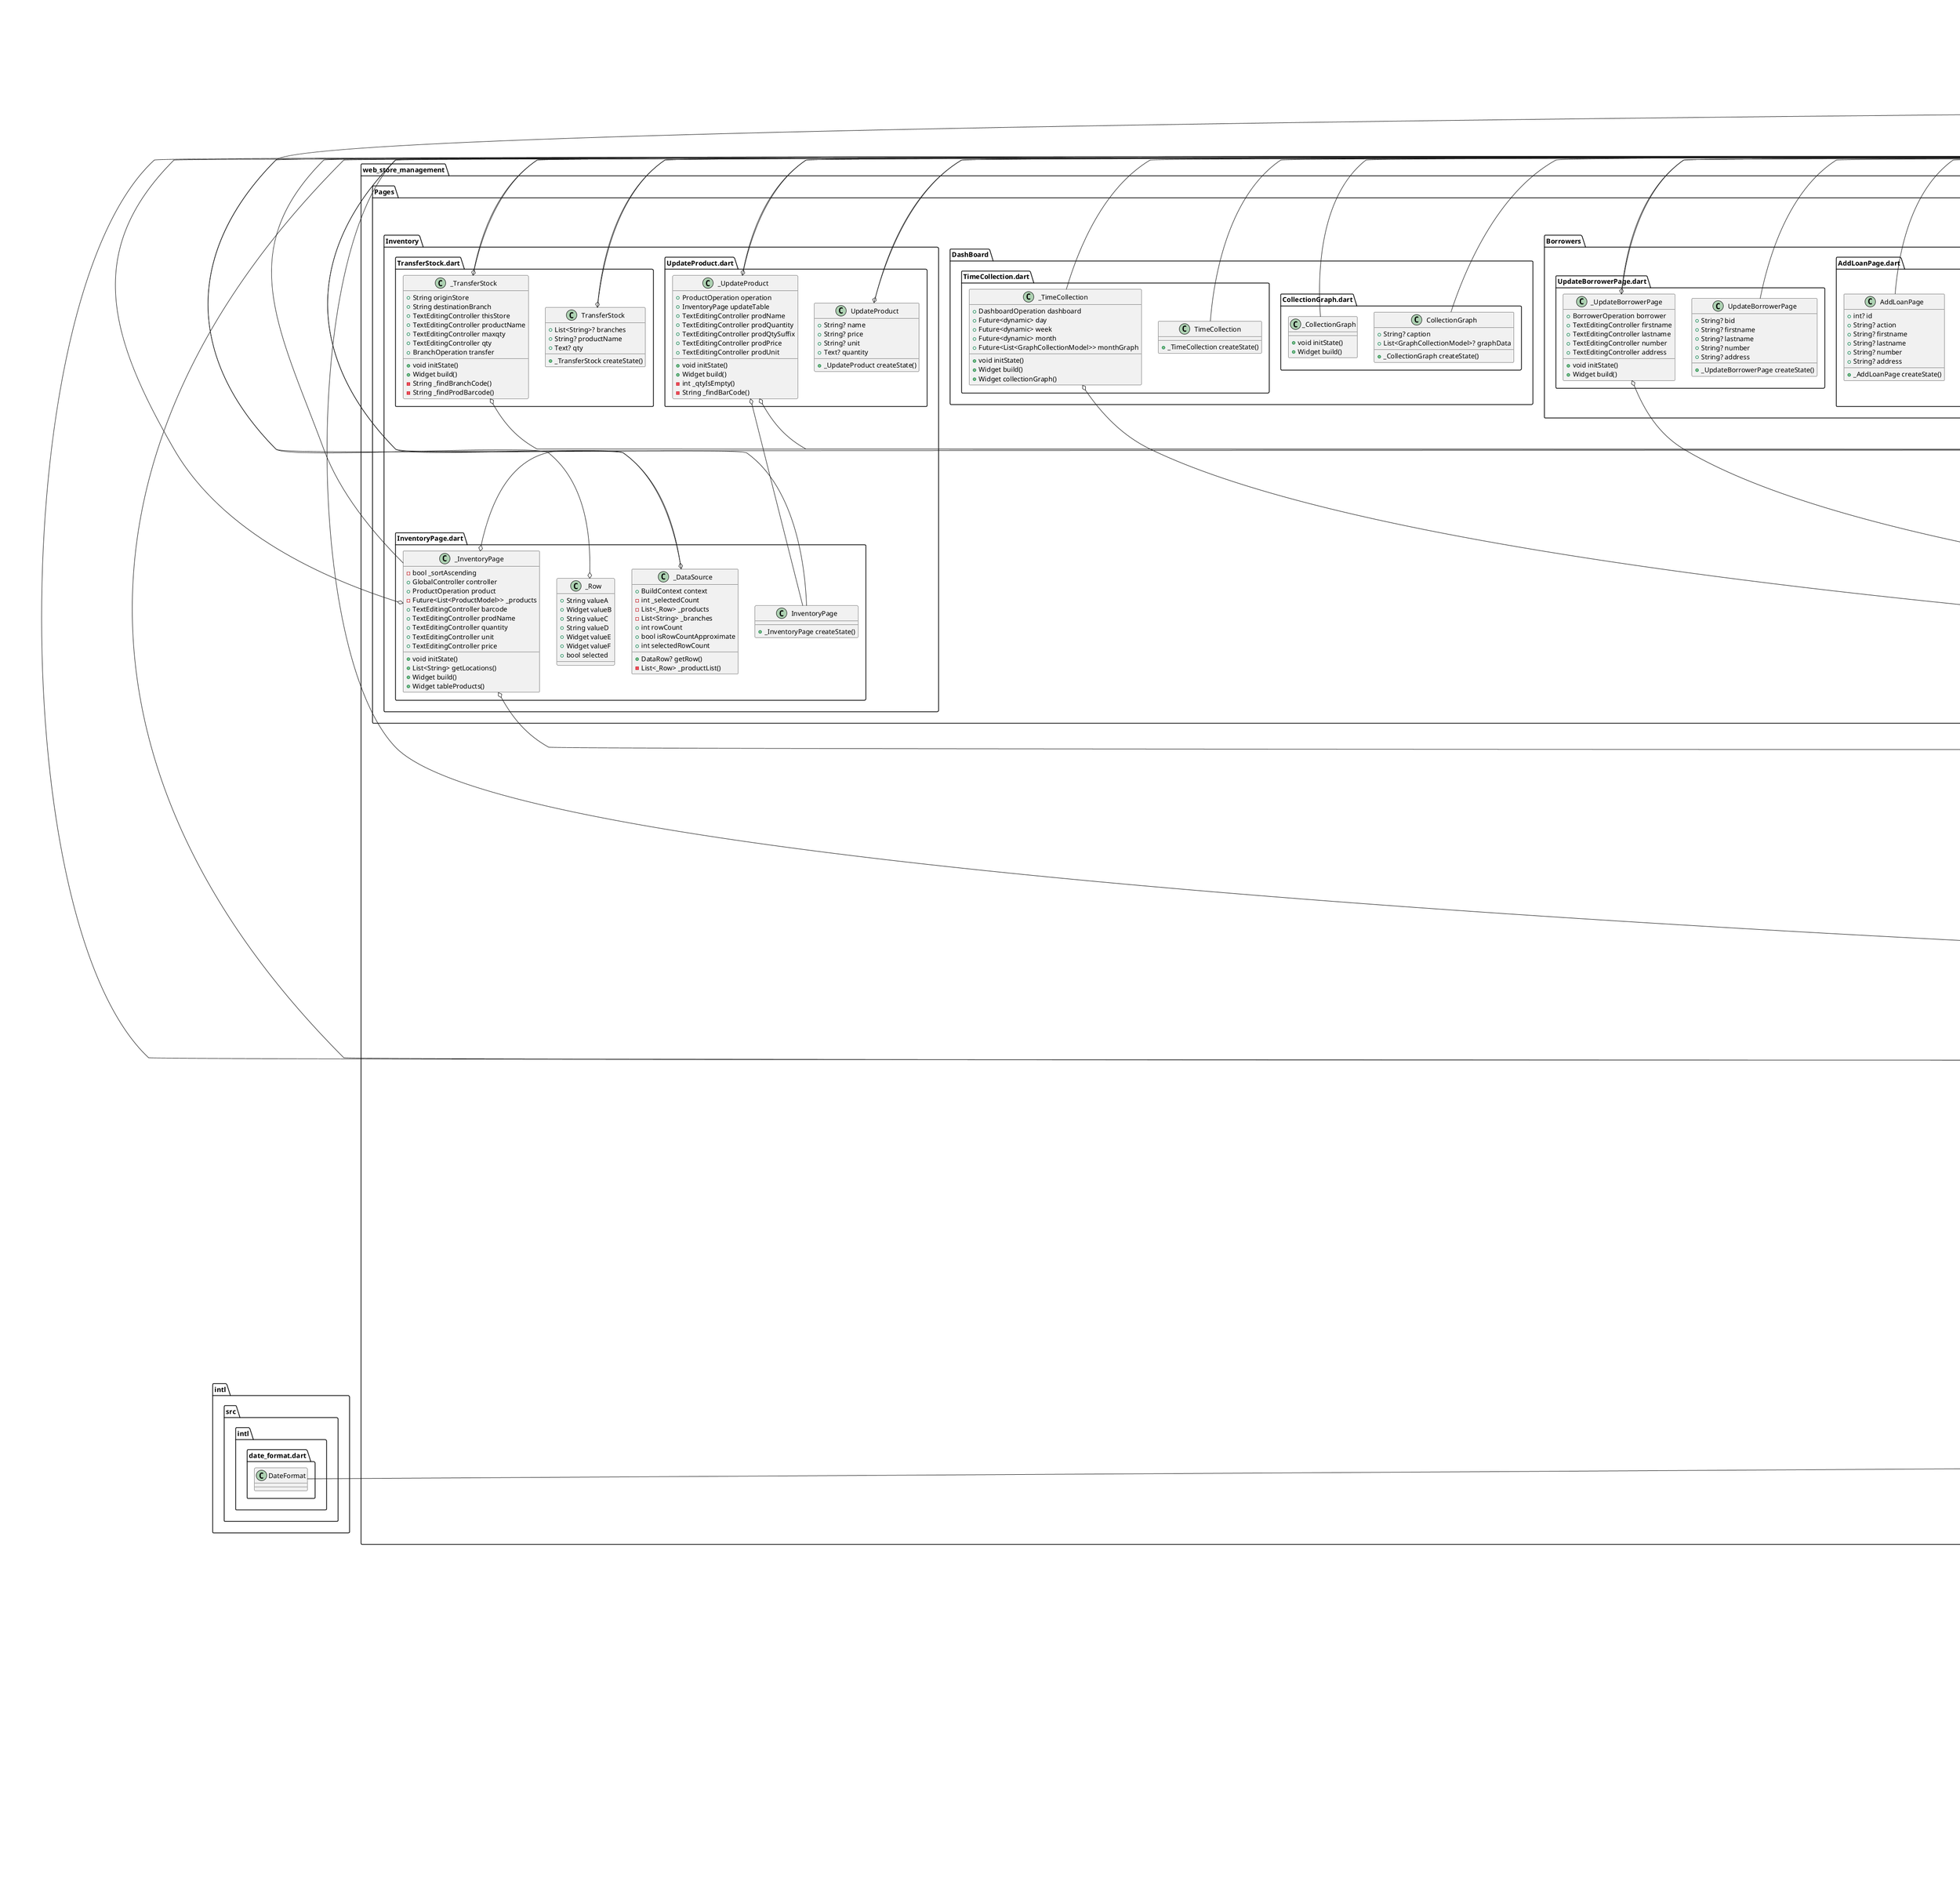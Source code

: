 @startuml
set namespaceSeparator ::

class "web_store_management::Backend::AdminOperation.dart::AdminOperation" {
  +Hashing hash
  +Future<bool> changePassword()
  +Future<void> createAdminAccount()
  +void deleteAdminAccount()
  +bool verifyAdmin()
  +Future<bool> updateAdminAccount()
}

"web_store_management::Backend::AdminOperation.dart::AdminOperation" o-- "web_store_management::Helpers::HashingHelper.dart::Hashing"
"web_store_management::Backend::Interfaces::IAdmin.dart::IAdmin" <|-- "web_store_management::Backend::AdminOperation.dart::AdminOperation"

class "web_store_management::Backend::BorrowerOperation.dart::BorrowerOperation" {
  +Future<bool> updateBorrower()
  +Future<bool> makePayment()
  +Future<bool> addRequest()
  +Future<bool> addRepair()
  +bool removeBorrower()
  +Future<bool> updateRepair()
  +Future<bool> updateRequest()
  +Future<List<int>> getContract()
}

"web_store_management::Backend::LoginOperation.dart::Login" <|-- "web_store_management::Backend::BorrowerOperation.dart::BorrowerOperation"
"web_store_management::Backend::Interfaces::IBorrower.dart::IBorrower" <|-- "web_store_management::Backend::BorrowerOperation.dart::BorrowerOperation"
"web_store_management::Backend::Interfaces::IPay.dart::IPay" <|-- "web_store_management::Backend::BorrowerOperation.dart::BorrowerOperation"
"web_store_management::Backend::Interfaces::IServices.dart::IServices" <|-- "web_store_management::Backend::BorrowerOperation.dart::BorrowerOperation"

class "web_store_management::Backend::BranchOperation.dart::BranchOperation" {
  +Future<bool> addBranch()
  +Future<bool> deleteBranch()
  +Future<bool> updateBranch()
  +Future<bool> transferStock()
}

"web_store_management::Backend::Interfaces::IBranch.dart::IBranch" <|-- "web_store_management::Backend::BranchOperation.dart::BranchOperation"
"web_store_management::Backend::Interfaces::IInventory.dart::IInventory" <|-- "web_store_management::Backend::BranchOperation.dart::BranchOperation"

class "web_store_management::Backend::DashboardOperation.dart::DashboardOperation" {
  +BuildContext context
  -DateFormat _formatter
  -DateTime _now
  +String getTodayDate()
  +List<String> getWeekDates()
  +List<String> getMonthDates()
  +Future<double> getTodayCollection()
  +Future<double> getWeekCollection()
  +Future<double> getMonthCollection()
  +Future<List<GraphCollectionModel>> getGraphWeek()
  +Future<List<GraphCollectionModel>> getGraphMonth()
  +Future<List<GraphCollectionModel>> getGraphReport()
}

"web_store_management::Backend::DashboardOperation.dart::DashboardOperation" o-- "flutter::src::widgets::framework.dart::BuildContext"
"web_store_management::Backend::DashboardOperation.dart::DashboardOperation" o-- "intl::src::intl::date_format.dart::DateFormat"
"web_store_management::Backend::Interfaces::IDashboard.dart::IDashboard" <|-- "web_store_management::Backend::DashboardOperation.dart::DashboardOperation"

class "web_store_management::Backend::EmployeeOperation.dart::EmployeeOperation" {
  -Hashing _hash
  +DashboardOperation dashboard
  +Future<bool> createEmployeeAccount()
  +void deleteEmployeeAccount()
  +Future<bool> updateEmployeeAccount()
  +Future<List<EmployeeModel>> getAttendance()
  +Future<bool> timeIn()
  +Future<bool> timeOut()
}

"web_store_management::Backend::EmployeeOperation.dart::EmployeeOperation" o-- "web_store_management::Helpers::HashingHelper.dart::Hashing"
"web_store_management::Backend::EmployeeOperation.dart::EmployeeOperation" o-- "web_store_management::Backend::DashboardOperation.dart::DashboardOperation"
"web_store_management::Backend::Interfaces::IEmployee.dart::IEmployee" <|-- "web_store_management::Backend::EmployeeOperation.dart::EmployeeOperation"

class "web_store_management::Backend::GlobalController.dart::GlobalController" {
  +Future<List<String>> getThisWeekCollection()
  +Future<List<EmployeeModel>> fetchAllEmployees()
  +Future<List<ProductModel>> fetchProducts()
  +Future<List<BorrowerModel>> fetchBorrowers()
  +Future<List<BorrowerModel>> fetchCreditApprovals()
  +Future<List<BorrowerModel>> fetchReleaseApprovals()
  +Future<List<BorrowerModel>> fetchRepairs()
  +Future<List<BorrowerModel>> fetchRequestedProducts()
  +Future<List<BranchModel>> fetchBranches()
}

class "web_store_management::Backend::HistoryOperation.dart::HistoryOperation" {
  +Future<List<LoanedProductHistory>> viewLoanHistory()
  +Future<List<PaymentHistoryModel>> viewPaymentHistory()
}

"web_store_management::Backend::Interfaces::IHistory.dart::IHistory" <|-- "web_store_management::Backend::HistoryOperation.dart::HistoryOperation"

class "web_store_management::Backend::Interfaces::IAdmin.dart::IAdmin" {
  +Future<void> createAdminAccount()
  +void deleteAdminAccount()
  +bool verifyAdmin()
  +Future<bool> updateAdminAccount()
}

class "web_store_management::Backend::Interfaces::IBorrower.dart::IBorrower" {
  +Future<bool> updateBorrower()
  +Future<bool> makePayment()
  +Future<bool> addRequest()
  +Future<bool> addRepair()
  +bool removeBorrower()
  +Future<bool> updateRepair()
  +Future<bool> updateRequest()
  +Future<List<int>> getContract()
}

class "web_store_management::Backend::Interfaces::IBranch.dart::IBranch" {
  +Future<bool> addBranch()
  +Future<bool> deleteBranch()
  +Future<bool> updateBranch()
  +Future<bool> transferStock()
}

class "web_store_management::Backend::Interfaces::IDashboard.dart::IDashboard" {
  +String getTodayDate()
  +List<String> getWeekDates()
  +List<String> getMonthDates()
  +Future<double> getWeekCollection()
  +Future<double> getTodayCollection()
  +Future<double> getMonthCollection()
  +Future<List<GraphCollectionModel>> getGraphWeek()
  +Future<List<GraphCollectionModel>> getGraphMonth()
  +Future<List<GraphCollectionModel>> getGraphReport()
}

class "web_store_management::Backend::Interfaces::IEmployee.dart::IEmployee" {
  +Future<bool> createEmployeeAccount()
  +void deleteEmployeeAccount()
  +Future<bool> updateEmployeeAccount()
  +Future<bool> timeIn()
  +Future<bool> timeOut()
}

class "web_store_management::Backend::Interfaces::IHash.dart::IHash" {
  +void encrypt()
}

class "web_store_management::Backend::Interfaces::IHistory.dart::IHistory" {
  +Future<List<PaymentHistoryModel>> viewPaymentHistory()
  +Future<List<LoanedProductHistory>> viewLoanHistory()
}

class "web_store_management::Backend::Interfaces::IInventory.dart::IInventory" {
  +Future<bool> transferStock()
}

class "web_store_management::Backend::Interfaces::ILoan.dart::INewLoan" {
  +Future<bool> addBorrower()
  +Future<bool> addInvestigation()
  +Future<bool> addNewLoan()
  +Future<bool> approvedCredit()
  +Future<bool> updateBalanceAndContract()
}

class "web_store_management::Backend::Interfaces::ILogin.dart::ILogin" {
  +Future<bool> mainLogin()
  +Future<bool> logout()
}

class "web_store_management::Backend::Interfaces::IPay.dart::IPay" {
  +Future<bool> makePayment()
}

class "web_store_management::Backend::Interfaces::IProduct.dart::IProduct" {
  +Future<bool> updateProductDetails()
  +Future<bool> addProduct()
  +void deleteProduct()
  +void transferProduct()
}

class "web_store_management::Backend::Interfaces::IServices.dart::IServices" {
  +Future<bool> updateRequest()
  +Future<bool> updateRepair()
}

class "web_store_management::Backend::Interfaces::ITextMessage.dart::ITextMessage" {
  +Future<bool> sendApprovedCredit()
  +Future<bool> sendPromotions()
  +Future<bool> sendRequestedProduct()
  +Future<bool> sendRepairedProduct()
  +Future<int> checkNumberIfExisting()
  +Future<int> getOtp()
}

class "web_store_management::Backend::LoanOperation.dart::LoanOperation" {
  +Future<bool> addBorrower()
  +Future<bool> addInvestigation()
  +Future<bool> addNewLoan()
  +Future<bool> approvedCredit()
  +Future<bool> updateBalanceAndContract()
}

"web_store_management::Backend::BorrowerOperation.dart::BorrowerOperation" <|-- "web_store_management::Backend::LoanOperation.dart::LoanOperation"
"web_store_management::Backend::Interfaces::ILoan.dart::INewLoan" <|-- "web_store_management::Backend::LoanOperation.dart::LoanOperation"

class "web_store_management::Backend::LoginOperation.dart::Login" {
  +Hashing hash
  +AdminModel admin
  +Session session
  +Future<bool> mainLogin()
  -Future<bool> _users()
  +Future<void> setSession()
  +Future<bool> logout()
}

"web_store_management::Backend::LoginOperation.dart::Login" o-- "web_store_management::Helpers::HashingHelper.dart::Hashing"
"web_store_management::Backend::LoginOperation.dart::Login" o-- "web_store_management::Models::AdminModel.dart::AdminModel"
"web_store_management::Backend::LoginOperation.dart::Login" o-- "web_store_management::Backend::Session.dart::Session"
"web_store_management::Backend::GlobalController.dart::GlobalController" <|-- "web_store_management::Backend::LoginOperation.dart::Login"
"web_store_management::Backend::Interfaces::ILogin.dart::ILogin" <|-- "web_store_management::Backend::LoginOperation.dart::Login"

class "web_store_management::Backend::ProductOperation.dart::ProductOperation" {
  +Future<bool> updateProductDetails()
  +Future<bool> addProduct()
  +void deleteProduct()
  +void transferProduct()
}

"web_store_management::Backend::Interfaces::IProduct.dart::IProduct" <|-- "web_store_management::Backend::ProductOperation.dart::ProductOperation"

class "web_store_management::Backend::Session.dart::Session" {
  {static} +Future<void> setValues()
  {static} +Future<bool> getvalues()
  {static} +Future<String> getid()
  {static} +Future<String> getrole()
  {static} +Future<String> getBranch()
  {static} +Future<bool> removeValues()
  {static} +Future<bool> getTimeIn()
  {static} +Future<bool> getTimeOut()
  {static} +Future<bool> setTimeIn()
  {static} +Future<bool> setTimeOut()
}

class "web_store_management::Backend::TextMessage.dart::TextMessage" {
  +String message
  +Future<bool> sendApprovedCredit()
  +Future<bool> sendPromotions()
  +Future<bool> sendRequestedProduct()
  +Future<bool> sendRepairedProduct()
  +Future<int> checkNumberIfExisting()
  +Future<int> getOtp()
}

"web_store_management::Backend::Interfaces::ITextMessage.dart::ITextMessage" <|-- "web_store_management::Backend::TextMessage.dart::TextMessage"

class "web_store_management::Backend::Utility::ApiUrl.dart::Url" {
  {static} -String _url
  {static} +dynamic url
}

class "web_store_management::Backend::Utility::Mapping.dart::Mapping" {
  {static} +String userRole
  {static} +String borrowerId
  {static} +List<AdminModel> adminLogin
  {static} +List<EmployeeModel> employeeLogin
  {static} +List<EmployeeModel> employeeList
  {static} +List<ProductModel> productList
  {static} +List<ProductModel> selectedProducts
  {static} +List<BorrowerModel> borrowerList
  {static} +List<BorrowerModel> creditApprovals
  {static} +List<BorrowerModel> releaseApproval
  {static} +List<PaymentHistoryModel> paymentList
  {static} +List<LoanedProductHistory> productHistoryList
  {static} +List<BorrowerModel> repairs
  {static} +List<BorrowerModel> requested
  {static} +List<BranchModel> branchList
  {static} +List<InvoiceItem> invoice
  {static} +List<ForgetPasswordModel> forgetPassword
  {static} +String findBranchCode()
  {static} +dynamic formatPrice()
  {static} +dynamic formatDate()
}

class "web_store_management::Helpers::CreateQRHelper.dart::CreateQrHelper" {
  {static} +Widget createQr()
}

class "web_store_management::Helpers::FilePickerHelper.dart::Picker" {
  -dynamic _image
  +dynamic image
  +Future<String> pickFile()
  +Uint8List getImageBytes()
}

class "web_store_management::Helpers::HashingHelper.dart::Hashing" {
  -String _encryptedWord
  +dynamic encryptedWord
  +String encrypt()
}

"web_store_management::Backend::Interfaces::IHash.dart::IHash" <|-- "web_store_management::Helpers::HashingHelper.dart::Hashing"

class "web_store_management::Helpers::PdfInvoiceApi.dart::PdfInvoiceApi" {
  {static} +Widget buildHeader()
  {static} +Widget buildCustomerAddress()
  {static} +Widget buildInvoiceInfo()
  {static} +Widget buildTitle()
  {static} +Widget buildInvoice()
  {static} +Widget buildTotal()
  {static} +Widget buildFooter()
  {static} +dynamic buildSimpleText()
  {static} +dynamic buildText()
}

class "web_store_management::Helpers::PdfPaymentHistory.dart::PdfPaymentHistory" {
  {static} +Widget buildHeader()
  {static} +Widget buildCustomerAddress()
  {static} +Widget buildInvoiceInfo()
  {static} +Widget buildTitle()
  {static} +Widget buildInvoice()
  {static} +Widget buildTotal()
  {static} +Widget buildFooter()
  {static} +dynamic buildSimpleText()
  {static} +dynamic buildText()
}

class "web_store_management::Helpers::PrintHelper.dart::PrintHelper" {
  {static} +Future<Uint8List> generatePdfQr()
  {static} +Future<Uint8List> generateInvoice()
  {static} +Future<Uint8List> generatePdfContract()
}

class "web_store_management::Helpers::QRHelper.dart::QrCode" {
  {static} +void generateQR()
}

class "web_store_management::Helpers::Widget::ButtonWidget.dart::ButtonWidget" {
  +String text
  +void Function() onClicked
  +Widget build()
}

"web_store_management::Helpers::Widget::ButtonWidget.dart::ButtonWidget" o-- "dart::ui::void Function()"
"flutter::src::widgets::framework.dart::StatelessWidget" <|-- "web_store_management::Helpers::Widget::ButtonWidget.dart::ButtonWidget"

class "web_store_management::Helpers::Widget::TitleWidget.dart::TitleWidget" {
  +IconData icon
  +String text
  +Widget build()
}

"web_store_management::Helpers::Widget::TitleWidget.dart::TitleWidget" o-- "flutter::src::widgets::icon_data.dart::IconData"
"flutter::src::widgets::framework.dart::StatelessWidget" <|-- "web_store_management::Helpers::Widget::TitleWidget.dart::TitleWidget"

class "web_store_management::HomeAdmin.dart::HomeAdmin" {
  +Widget build()
}

"flutter::src::widgets::framework.dart::StatelessWidget" <|-- "web_store_management::HomeAdmin.dart::HomeAdmin"

class "web_store_management::HomeAttendant.dart::HomeAttendant" {
  +Widget build()
}

"flutter::src::widgets::framework.dart::StatelessWidget" <|-- "web_store_management::HomeAttendant.dart::HomeAttendant"

class "web_store_management::main.dart::MyApp" {
  +Widget build()
}

"flutter::src::widgets::framework.dart::StatelessWidget" <|-- "web_store_management::main.dart::MyApp"

class "web_store_management::Models::AdminModel.dart::AdminModel" {
  +String? adminId
  +String? username
  +String? password
  +List<dynamic>? userImage
  +dynamic getAdminId
  +dynamic setAdminId
  +dynamic getUsername
  +dynamic setUsername
  +dynamic getPassword
  +dynamic setPassword
  +dynamic getUserImage
  +dynamic setUserImage
}

"web_store_management::Models::PersonModel.dart::PersonModel" <|-- "web_store_management::Models::AdminModel.dart::AdminModel"

class "web_store_management::Models::BorrowerModel.dart::BorrowerModel" {
  +int? borrowerId
  +int? repairId
  +int? requestId
  +int? investigationID
  +String? repairProductName
  +String? requestedProductName
  +double? balance
  +String? status
  +List<dynamic>? contractImage
  +dynamic getBorrowerId
  +dynamic setBorrowerId
  +dynamic getRepairId
  +dynamic setRepairId
  +dynamic getRequestId
  +int setRequestId
  +dynamic getinvestigationID
  +int setinvestigationID
  +dynamic getRepairProductName
  +String setRepairProductName
  +dynamic getRequestedProductName
  +String setRequestedProductName
  +dynamic getBalance
  +dynamic setBalance
  +dynamic getStatus
  +String setStatus
  +dynamic getContractImage
  +dynamic setContractImage
}

"web_store_management::Models::PersonModel.dart::PersonModel" <|-- "web_store_management::Models::BorrowerModel.dart::BorrowerModel"

class "web_store_management::Models::BranchModel.dart::BranchModel" {
  -String? _branchCode
  -String? _branchName
  -String? _branchAddress
  -String? _productCodeCopy
  -int? _prodQty
  +dynamic branchCode
  +dynamic branchName
  +dynamic branchAddress
  +dynamic productCodeCopy
  +dynamic prodQty
}

class "web_store_management::Models::CollectionModel.dart::CollectionModel" {
  +double? today
  +double? week
  +double? month
  +dynamic getToday
  +double setToday
  +dynamic getWeek
  +dynamic setWeek
  +dynamic getMonth
  +dynamic setMonth
}

class "web_store_management::Models::EmployeeModel.dart::EmployeeModel" {
  +String? employeeID
  +String? role
  +String? username
  +String? password
  +List<dynamic>? userImage
  +int? attendanceID
  +String? clockIn
  +String? clockOut
  +dynamic getEmployeeID
  +dynamic setEmployeeID
  +dynamic getRole
  +dynamic setRole
  +dynamic getUsername
  +dynamic setUsername
  +dynamic getPassword
  +dynamic setPassword
  +dynamic getUserImage
  +dynamic setUserImage
  +dynamic getAttendanceID
  +dynamic setAttendanceID
  +dynamic getClockIn
  +dynamic setTimeIn
  +dynamic getClockOut
  +dynamic setClockOut
}

"web_store_management::Models::PersonModel.dart::PersonModel" <|-- "web_store_management::Models::EmployeeModel.dart::EmployeeModel"

class "web_store_management::Models::ForgetPasswordModel.dart::ForgetPasswordModel" {
  +int? personID
  +String? adminID
  +String? mobilenumber
  +String? firstname
  +String? lastname
  +dynamic getPersonID
  +int? setPersonID
  +dynamic getAdminID
  +dynamic setAdminID
  +dynamic getMobilenumber
  +dynamic setMobilenumber
  +dynamic getFirstname
  +dynamic setFirstname
  +dynamic getLastname
  +dynamic setLastname
  +String toString()
}

class "web_store_management::Models::GraphCollectionModel.dart::GraphCollectionModel" {
  +String? givenDate
  +double? collection
  +dynamic getGivenDate
  +String setGivenDate
  +dynamic getCollection
  +dynamic setCollection
  +String convertDateTimeDisplay()
}

class "web_store_management::Models::InvoiceModel.dart::Invoice" {
  +InvoiceInfo info
  +BorrowerModel customer
  +List<InvoiceItem> items
}

"web_store_management::Models::InvoiceModel.dart::Invoice" o-- "web_store_management::Models::InvoiceModel.dart::InvoiceInfo"
"web_store_management::Models::InvoiceModel.dart::Invoice" o-- "web_store_management::Models::BorrowerModel.dart::BorrowerModel"

class "web_store_management::Models::InvoiceModel.dart::InvoiceInfo" {
  +String description
  +String number
  +DateTime date
  +DateTime dueDate
}

class "web_store_management::Models::InvoiceModel.dart::InvoiceItem" {
  +String description
  +int quantity
  +double vat
  +double unitPrice
}

class "web_store_management::Models::LoanedProductHistoryModel.dart::LoanedProductHistory" {
  +int? loanId
  +String? productName
  +double? price
  +int? qty
  +String? paymentPlan
  +String? dueDate
  +String? term
  +String? dateAdded
  +dynamic getLoanId
  +dynamic setLoanId
  +dynamic getProductName
  +dynamic setProductName
  +dynamic getPrice
  +dynamic setPrice
  +dynamic getQty
  +dynamic setQty
  +dynamic getPaymentPlan
  +dynamic setPaymentPlan
  +dynamic getDueDate
  +dynamic setDueDate
  +dynamic getTerm
  +dynamic setTerm
  +dynamic getDateAdded
  +dynamic setDateAdded
  +String convertDateTimeDisplay()
}

class "web_store_management::Models::LoansModel.dart::LoansModel" {
  +int? loanId
  +String? productCode
  +num? productPrice
  +int? qty
  +dynamic getLoanId
  +dynamic setLoanId
  +dynamic getProductCode
  +dynamic setProductCode
  +dynamic getProductPrice
  +dynamic setProductPrice
  +dynamic getQty
  +dynamic setQty
}

class "web_store_management::Models::PaymentHistoryModel.dart::PaymentHistoryModel" {
  +int? collectionID
  +String? givenDate
  +double? collectionAmount
  +dynamic getCollectionID
  +int setCollectionID
  +dynamic getCollectionAmount
  +double setCollectionAmount
  +dynamic getGivenDate
  +String setGivenDate
  +String convertDateTimeDisplay()
}

class "web_store_management::Models::PersonModel.dart::PersonModel" {
  +int? personId
  +String? firstname
  +String? lastname
  +String? mobileNumber
  +String? homeAddress
  +dynamic getPersonId
  +dynamic setPersonId
  +dynamic getFirstname
  +dynamic setFirstname
  +dynamic getLastname
  +dynamic setLastname
  +dynamic getMobileNumber
  +dynamic setMobileNumber
  +dynamic getHomeAddress
  +dynamic setHomeAddress
  +String toString()
}

class "web_store_management::Models::ProductModel.dart::ProductModel" {
  +String? productCode
  +String? productName
  +double? productPrice
  +int? productQty
  +String? productUnit
  +double? price
  +dynamic getProductUnit
  +String setProductUnit
  +dynamic getProductCode
  +String setProductCode
  +dynamic getProductName
  +dynamic setProductName
  +dynamic getProductPrice
  +dynamic setProductPrice
  +dynamic getProductQty
  +dynamic setProductQty
  +dynamic getPrice
  +double setPrice
}

class "web_store_management::Notification::BannerNotif.dart::BannerNotif" {
  {static} +void notif()
}

class "web_store_management::Pages::Borrowers::AddLoanPage.dart::AddLoanPage" {
  +int? id
  +String? action
  +String? firstname
  +String? lastname
  +String? number
  +String? address
  +_AddLoanPage createState()
}

"flutter::src::widgets::framework.dart::StatefulWidget" <|-- "web_store_management::Pages::Borrowers::AddLoanPage.dart::AddLoanPage"

class "web_store_management::Pages::Borrowers::AddLoanPage.dart::_AddLoanPage" {
  +TextEditingController firstname
  +TextEditingController lastname
  +TextEditingController mobileNumber
  +TextEditingController homeAddress
  +Picker pick
  +dynamic image
  +String fileName
  +GlobalController controller
  -Future<dynamic> _products
  +void initState()
  +Widget build()
}

"web_store_management::Pages::Borrowers::AddLoanPage.dart::_AddLoanPage" o-- "flutter::src::widgets::editable_text.dart::TextEditingController"
"web_store_management::Pages::Borrowers::AddLoanPage.dart::_AddLoanPage" o-- "web_store_management::Helpers::FilePickerHelper.dart::Picker"
"web_store_management::Pages::Borrowers::AddLoanPage.dart::_AddLoanPage" o-- "web_store_management::Backend::GlobalController.dart::GlobalController"
"flutter::src::widgets::framework.dart::State" <|-- "web_store_management::Pages::Borrowers::AddLoanPage.dart::_AddLoanPage"

class "web_store_management::Pages::Borrowers::AddLoanPage.dart::_RowSelectProducts" {
  +String valueA
  +String valueB
  +String valueC
  +bool selected
}

class "web_store_management::Pages::Borrowers::AddLoanPage.dart::_SelectionOfProducts" {
  -int _selectedCount
  +BuildContext context
  -List<_RowSelectProducts> _rows
  +int rowCount
  +bool isRowCountApproximate
  +int selectedRowCount
  +DataRow? getRow()
  -List<_RowSelectProducts> _selectionProducts()
}

"web_store_management::Pages::Borrowers::AddLoanPage.dart::_SelectionOfProducts" o-- "flutter::src::widgets::framework.dart::BuildContext"
"flutter::src::material::data_table_source.dart::DataTableSource" <|-- "web_store_management::Pages::Borrowers::AddLoanPage.dart::_SelectionOfProducts"

class "web_store_management::Pages::Borrowers::BorrowersPage.dart::BorrowersPage" {
  +_BorrowersPage createState()
}

"flutter::src::widgets::framework.dart::StatefulWidget" <|-- "web_store_management::Pages::Borrowers::BorrowersPage.dart::BorrowersPage"

class "web_store_management::Pages::Borrowers::BorrowersPage.dart::_BorrowersPage" {
  +GlobalController controller
  +Future<List<BorrowerModel>> borrowers
  -bool _sortAscending
  +void initState()
  +Widget build()
}

"web_store_management::Pages::Borrowers::BorrowersPage.dart::_BorrowersPage" o-- "web_store_management::Backend::GlobalController.dart::GlobalController"
"flutter::src::widgets::framework.dart::State" <|-- "web_store_management::Pages::Borrowers::BorrowersPage.dart::_BorrowersPage"

class "web_store_management::Pages::Borrowers::BorrowersPage.dart::_Row" {
  +String valueA
  +String valueB
  +String valueC
  +String valueD
  +Widget valueE
  +bool selected
  +dynamic getValueA
  +dynamic getValueB
}

"web_store_management::Pages::Borrowers::BorrowersPage.dart::_Row" o-- "flutter::src::widgets::framework.dart::Widget"

class "web_store_management::Pages::Borrowers::BorrowersPage.dart::_DataSource" {
  +BuildContext context
  -List<_Row> _borrowers
  -int _selectedCount
  +int rowCount
  +bool isRowCountApproximate
  +int selectedRowCount
  +DataRow? getRow()
}

"web_store_management::Pages::Borrowers::BorrowersPage.dart::_DataSource" o-- "flutter::src::widgets::framework.dart::BuildContext"
"flutter::src::material::data_table_source.dart::DataTableSource" <|-- "web_store_management::Pages::Borrowers::BorrowersPage.dart::_DataSource"

class "web_store_management::Pages::Borrowers::UpdateBorrowerPage.dart::UpdateBorrowerPage" {
  +String? bid
  +String? firstname
  +String? lastname
  +String? number
  +String? address
  +_UpdateBorrowerPage createState()
}

"flutter::src::widgets::framework.dart::StatefulWidget" <|-- "web_store_management::Pages::Borrowers::UpdateBorrowerPage.dart::UpdateBorrowerPage"

class "web_store_management::Pages::Borrowers::UpdateBorrowerPage.dart::_UpdateBorrowerPage" {
  +BorrowerOperation borrower
  +TextEditingController firstname
  +TextEditingController lastname
  +TextEditingController number
  +TextEditingController address
  +void initState()
  +Widget build()
}

"web_store_management::Pages::Borrowers::UpdateBorrowerPage.dart::_UpdateBorrowerPage" o-- "web_store_management::Backend::BorrowerOperation.dart::BorrowerOperation"
"web_store_management::Pages::Borrowers::UpdateBorrowerPage.dart::_UpdateBorrowerPage" o-- "flutter::src::widgets::editable_text.dart::TextEditingController"
"flutter::src::widgets::framework.dart::State" <|-- "web_store_management::Pages::Borrowers::UpdateBorrowerPage.dart::_UpdateBorrowerPage"

class "web_store_management::Pages::Borrowers::ViewBorrowerProfile.dart::ViewBorrowerProfile" {
  +int? id
  +String? name
  +String? number
  +double? balance
  +_ViewBorrowerProfile createState()
}

"flutter::src::widgets::framework.dart::StatefulWidget" <|-- "web_store_management::Pages::Borrowers::ViewBorrowerProfile.dart::ViewBorrowerProfile"

class "web_store_management::Pages::Borrowers::ViewBorrowerProfile.dart::_ViewBorrowerProfile" {
  +HistoryOperation history
  +BorrowerOperation brw
  +String address
  +void initState()
  +Widget build()
  -String _findAddress()
  +String qrContent()
}

"web_store_management::Pages::Borrowers::ViewBorrowerProfile.dart::_ViewBorrowerProfile" o-- "web_store_management::Backend::HistoryOperation.dart::HistoryOperation"
"web_store_management::Pages::Borrowers::ViewBorrowerProfile.dart::_ViewBorrowerProfile" o-- "web_store_management::Backend::BorrowerOperation.dart::BorrowerOperation"
"flutter::src::widgets::framework.dart::State" <|-- "web_store_management::Pages::Borrowers::ViewBorrowerProfile.dart::_ViewBorrowerProfile"

class "web_store_management::Pages::Branch::AddBranch.dart::AddBranch" {
  +_AddBranch createState()
}

"flutter::src::widgets::framework.dart::StatefulWidget" <|-- "web_store_management::Pages::Branch::AddBranch.dart::AddBranch"

class "web_store_management::Pages::Branch::AddBranch.dart::_AddBranch" {
  +BranchOperation branch
  +TextEditingController branchName
  +TextEditingController branchAddress
  +String? employeeAssigned
  +List<String> employees
  +void initState()
  +String getEmpId()
  +Widget build()
}

"web_store_management::Pages::Branch::AddBranch.dart::_AddBranch" o-- "web_store_management::Backend::BranchOperation.dart::BranchOperation"
"web_store_management::Pages::Branch::AddBranch.dart::_AddBranch" o-- "flutter::src::widgets::editable_text.dart::TextEditingController"
"flutter::src::widgets::framework.dart::State" <|-- "web_store_management::Pages::Branch::AddBranch.dart::_AddBranch"

class "web_store_management::Pages::Branch::BranchPage.dart::BranchPage" {
  +_BranchPage createState()
}

"flutter::src::widgets::framework.dart::StatefulWidget" <|-- "web_store_management::Pages::Branch::BranchPage.dart::BranchPage"

class "web_store_management::Pages::Branch::BranchPage.dart::_BranchPage" {
  +GlobalController controller
  -bool _sortAscending
  +Future<List<BranchModel>> branches
  +void initState()
  +Widget build()
}

"web_store_management::Pages::Branch::BranchPage.dart::_BranchPage" o-- "web_store_management::Backend::GlobalController.dart::GlobalController"
"flutter::src::widgets::framework.dart::State" <|-- "web_store_management::Pages::Branch::BranchPage.dart::_BranchPage"

class "web_store_management::Pages::Branch::BranchPage.dart::_Row" {
  +String valueA
  +String valueB
  +String valueC
  +Widget valueD
  +bool selected
}

"web_store_management::Pages::Branch::BranchPage.dart::_Row" o-- "flutter::src::widgets::framework.dart::Widget"

class "web_store_management::Pages::Branch::BranchPage.dart::_DataSource" {
  +BuildContext context
  -int _selectedCount
  -List<_Row> _branch
  +int rowCount
  +bool isRowCountApproximate
  +int selectedRowCount
  +DataRow? getRow()
  -List<_Row> _borrowerProfile()
}

"web_store_management::Pages::Branch::BranchPage.dart::_DataSource" o-- "flutter::src::widgets::framework.dart::BuildContext"
"flutter::src::material::data_table_source.dart::DataTableSource" <|-- "web_store_management::Pages::Branch::BranchPage.dart::_DataSource"

class "web_store_management::Pages::Branch::UpdateBranch.dart::UpdateBranch" {
  +String? branchCode
  +String? branchName
  +String? branchAddress
  +_UpdateBranch createState()
}

"flutter::src::widgets::framework.dart::StatefulWidget" <|-- "web_store_management::Pages::Branch::UpdateBranch.dart::UpdateBranch"

class "web_store_management::Pages::Branch::UpdateBranch.dart::_UpdateBranch" {
  +BranchOperation branch
  +TextEditingController branchName
  +TextEditingController branchAddress
  +void initState()
  +Widget build()
}

"web_store_management::Pages::Branch::UpdateBranch.dart::_UpdateBranch" o-- "web_store_management::Backend::BranchOperation.dart::BranchOperation"
"web_store_management::Pages::Branch::UpdateBranch.dart::_UpdateBranch" o-- "flutter::src::widgets::editable_text.dart::TextEditingController"
"flutter::src::widgets::framework.dart::State" <|-- "web_store_management::Pages::Branch::UpdateBranch.dart::_UpdateBranch"

class "web_store_management::Pages::CreditApproval::CreditPage.dart::CreditScreen" {
  +_CreditPage createState()
}

"flutter::src::widgets::framework.dart::StatefulWidget" <|-- "web_store_management::Pages::CreditApproval::CreditPage.dart::CreditScreen"

class "web_store_management::Pages::CreditApproval::CreditPage.dart::_CreditPage" {
  +GlobalController controller
  +LoanOperation loan
  +TextMessage message
  -Future<List<BorrowerModel>> _creditapproval
  +int vid
  +int bid
  +double textSize
  +double titleSize
  +String denied
  +String tobeRelease
  +void initState()
  +Widget build()
  -List<Widget> _cards()
  +void sendMessageApproved()
}

"web_store_management::Pages::CreditApproval::CreditPage.dart::_CreditPage" o-- "web_store_management::Backend::GlobalController.dart::GlobalController"
"web_store_management::Pages::CreditApproval::CreditPage.dart::_CreditPage" o-- "web_store_management::Backend::LoanOperation.dart::LoanOperation"
"web_store_management::Pages::CreditApproval::CreditPage.dart::_CreditPage" o-- "web_store_management::Backend::TextMessage.dart::TextMessage"
"flutter::src::widgets::framework.dart::State" <|-- "web_store_management::Pages::CreditApproval::CreditPage.dart::_CreditPage"

class "web_store_management::Pages::DashBoard::CollectionGraph.dart::CollectionGraph" {
  +String? caption
  +List<GraphCollectionModel>? graphData
  +_CollectionGraph createState()
}

"flutter::src::widgets::framework.dart::StatefulWidget" <|-- "web_store_management::Pages::DashBoard::CollectionGraph.dart::CollectionGraph"

class "web_store_management::Pages::DashBoard::CollectionGraph.dart::_CollectionGraph" {
  +void initState()
  +Widget build()
}

"flutter::src::widgets::framework.dart::State" <|-- "web_store_management::Pages::DashBoard::CollectionGraph.dart::_CollectionGraph"

class "web_store_management::Pages::DashBoard::TimeCollection.dart::TimeCollection" {
  +_TimeCollection createState()
}

"flutter::src::widgets::framework.dart::StatefulWidget" <|-- "web_store_management::Pages::DashBoard::TimeCollection.dart::TimeCollection"

class "web_store_management::Pages::DashBoard::TimeCollection.dart::_TimeCollection" {
  +DashboardOperation dashboard
  +Future<dynamic> day
  +Future<dynamic> week
  +Future<dynamic> month
  +Future<List<GraphCollectionModel>> monthGraph
  +void initState()
  +Widget build()
  +Widget collectionGraph()
}

"web_store_management::Pages::DashBoard::TimeCollection.dart::_TimeCollection" o-- "web_store_management::Backend::DashboardOperation.dart::DashboardOperation"
"flutter::src::widgets::framework.dart::State" <|-- "web_store_management::Pages::DashBoard::TimeCollection.dart::_TimeCollection"

class "web_store_management::Pages::Employees::AddEmployee.dart::AddEmployee" {
  +_AddEmployee createState()
}

"flutter::src::widgets::framework.dart::StatefulWidget" <|-- "web_store_management::Pages::Employees::AddEmployee.dart::AddEmployee"

class "web_store_management::Pages::Employees::AddEmployee.dart::_AddEmployee" {
  +Picker pick
  +Hashing hash
  +EmployeeOperation emp
  +dynamic image
  +String fileName
  +TextEditingController username
  +TextEditingController firstname
  +TextEditingController lastname
  +TextEditingController mobileNumber
  +TextEditingController homeAddress
  +TextEditingController basicWage
  +TextEditingController password
  +TextEditingController confirmPassword
  +String collector
  +String storeAttendant
  +String error
  +Widget build()
}

"web_store_management::Pages::Employees::AddEmployee.dart::_AddEmployee" o-- "web_store_management::Helpers::FilePickerHelper.dart::Picker"
"web_store_management::Pages::Employees::AddEmployee.dart::_AddEmployee" o-- "web_store_management::Helpers::HashingHelper.dart::Hashing"
"web_store_management::Pages::Employees::AddEmployee.dart::_AddEmployee" o-- "web_store_management::Backend::EmployeeOperation.dart::EmployeeOperation"
"web_store_management::Pages::Employees::AddEmployee.dart::_AddEmployee" o-- "flutter::src::widgets::editable_text.dart::TextEditingController"
"flutter::src::widgets::framework.dart::State" <|-- "web_store_management::Pages::Employees::AddEmployee.dart::_AddEmployee"

class "web_store_management::Pages::Employees::AttendancePage.dart::AttendancePage" {
  +String? empId
  +String? employeeName
  +_AttendancePage createState()
}

"flutter::src::widgets::framework.dart::StatefulWidget" <|-- "web_store_management::Pages::Employees::AttendancePage.dart::AttendancePage"

class "web_store_management::Pages::Employees::AttendancePage.dart::_AttendancePage" {
  +GlobalController controller
  +EmployeeOperation emp
  +Future<List<EmployeeModel>> employees
  -bool _sortAscending
  +void initState()
  +Widget build()
}

"web_store_management::Pages::Employees::AttendancePage.dart::_AttendancePage" o-- "web_store_management::Backend::GlobalController.dart::GlobalController"
"web_store_management::Pages::Employees::AttendancePage.dart::_AttendancePage" o-- "web_store_management::Backend::EmployeeOperation.dart::EmployeeOperation"
"flutter::src::widgets::framework.dart::State" <|-- "web_store_management::Pages::Employees::AttendancePage.dart::_AttendancePage"

class "web_store_management::Pages::Employees::AttendancePage.dart::_Row" {
  +String valueA
  +String valueB
  +String valueC
  +bool selected
}

class "web_store_management::Pages::Employees::AttendancePage.dart::_DataSource" {
  +BuildContext context
  +List<_Row> attendance
  -int _selectedCount
  +int rowCount
  +bool isRowCountApproximate
  +int selectedRowCount
  +DataRow? getRow()
}

"web_store_management::Pages::Employees::AttendancePage.dart::_DataSource" o-- "flutter::src::widgets::framework.dart::BuildContext"
"flutter::src::material::data_table_source.dart::DataTableSource" <|-- "web_store_management::Pages::Employees::AttendancePage.dart::_DataSource"

class "web_store_management::Pages::Employees::EmployeePage.dart::EmployeePage" {
  +_Employeepage createState()
}

"flutter::src::widgets::framework.dart::StatefulWidget" <|-- "web_store_management::Pages::Employees::EmployeePage.dart::EmployeePage"

class "web_store_management::Pages::Employees::EmployeePage.dart::_Employeepage" {
  +GlobalController controller
  +String collector
  +String storeAttendant
  -bool _sortAscending
  +Future<List<EmployeeModel>> employees
  +void initState()
  +Widget build()
}

"web_store_management::Pages::Employees::EmployeePage.dart::_Employeepage" o-- "web_store_management::Backend::GlobalController.dart::GlobalController"
"flutter::src::widgets::framework.dart::State" <|-- "web_store_management::Pages::Employees::EmployeePage.dart::_Employeepage"

class "web_store_management::Pages::Employees::EmployeePage.dart::_Row" {
  +String valueA
  +String valueB
  +String valueC
  +String valueD
  +Widget valueE
  +Widget valueF
  +bool selected
}

"web_store_management::Pages::Employees::EmployeePage.dart::_Row" o-- "flutter::src::widgets::framework.dart::Widget"

class "web_store_management::Pages::Employees::EmployeePage.dart::_DataSource" {
  +BuildContext context
  -int _selectedCount
  -List<_Row> _employees
  +int rowCount
  +bool isRowCountApproximate
  +int selectedRowCount
  +DataRow? getRow()
  -List<_Row> _borrowerProfile()
}

"web_store_management::Pages::Employees::EmployeePage.dart::_DataSource" o-- "flutter::src::widgets::framework.dart::BuildContext"
"flutter::src::material::data_table_source.dart::DataTableSource" <|-- "web_store_management::Pages::Employees::EmployeePage.dart::_DataSource"

class "web_store_management::Pages::Employees::UpdateEmployee.dart::UpdateEmployee" {
  +int? pid
  +String? eid
  +String? firstname
  +String? lastname
  +String? number
  +String? address
  +_UpdateEmployee createState()
}

"flutter::src::widgets::framework.dart::StatefulWidget" <|-- "web_store_management::Pages::Employees::UpdateEmployee.dart::UpdateEmployee"

class "web_store_management::Pages::Employees::UpdateEmployee.dart::_UpdateEmployee" {
  +EmployeeOperation employee
  +TextEditingController firstname
  +TextEditingController lastname
  +TextEditingController number
  +TextEditingController address
  +String collector
  +String storeAttendant
  +void initState()
  +Widget build()
}

"web_store_management::Pages::Employees::UpdateEmployee.dart::_UpdateEmployee" o-- "web_store_management::Backend::EmployeeOperation.dart::EmployeeOperation"
"web_store_management::Pages::Employees::UpdateEmployee.dart::_UpdateEmployee" o-- "flutter::src::widgets::editable_text.dart::TextEditingController"
"flutter::src::widgets::framework.dart::State" <|-- "web_store_management::Pages::Employees::UpdateEmployee.dart::_UpdateEmployee"

class "web_store_management::Pages::Employees::ViewEmpProfile.dart::ViewEmpProfile" {
  +int? pid
  +String? eid
  +String? name
  +String? number
  +String? role
  +_ViewEmpProfile createState()
}

"flutter::src::widgets::framework.dart::StatefulWidget" <|-- "web_store_management::Pages::Employees::ViewEmpProfile.dart::ViewEmpProfile"

class "web_store_management::Pages::Employees::ViewEmpProfile.dart::_ViewEmpProfile" {
  +Widget build()
  -int _personId()
  -String _findAddress()
  +String qrContent()
}

"flutter::src::widgets::framework.dart::State" <|-- "web_store_management::Pages::Employees::ViewEmpProfile.dart::_ViewEmpProfile"

class "web_store_management::Pages::Inventory::InventoryPage.dart::InventoryPage" {
  +_InventoryPage createState()
}

"flutter::src::widgets::framework.dart::StatefulWidget" <|-- "web_store_management::Pages::Inventory::InventoryPage.dart::InventoryPage"

class "web_store_management::Pages::Inventory::InventoryPage.dart::_InventoryPage" {
  -bool _sortAscending
  +GlobalController controller
  +ProductOperation product
  -Future<List<ProductModel>> _products
  +TextEditingController barcode
  +TextEditingController prodName
  +TextEditingController quantity
  +TextEditingController unit
  +TextEditingController price
  +void initState()
  +List<String> getLocations()
  +Widget build()
  +Widget tableProducts()
}

"web_store_management::Pages::Inventory::InventoryPage.dart::_InventoryPage" o-- "web_store_management::Backend::GlobalController.dart::GlobalController"
"web_store_management::Pages::Inventory::InventoryPage.dart::_InventoryPage" o-- "web_store_management::Backend::ProductOperation.dart::ProductOperation"
"web_store_management::Pages::Inventory::InventoryPage.dart::_InventoryPage" o-- "flutter::src::widgets::editable_text.dart::TextEditingController"
"flutter::src::widgets::framework.dart::State" <|-- "web_store_management::Pages::Inventory::InventoryPage.dart::_InventoryPage"

class "web_store_management::Pages::Inventory::InventoryPage.dart::_Row" {
  +String valueA
  +Widget valueB
  +String valueC
  +String valueD
  +Widget valueE
  +Widget valueF
  +bool selected
}

"web_store_management::Pages::Inventory::InventoryPage.dart::_Row" o-- "flutter::src::widgets::framework.dart::Widget"

class "web_store_management::Pages::Inventory::InventoryPage.dart::_DataSource" {
  +BuildContext context
  -int _selectedCount
  -List<_Row> _products
  -List<String> _branches
  +int rowCount
  +bool isRowCountApproximate
  +int selectedRowCount
  +DataRow? getRow()
  -List<_Row> _productList()
}

"web_store_management::Pages::Inventory::InventoryPage.dart::_DataSource" o-- "flutter::src::widgets::framework.dart::BuildContext"
"flutter::src::material::data_table_source.dart::DataTableSource" <|-- "web_store_management::Pages::Inventory::InventoryPage.dart::_DataSource"

class "web_store_management::Pages::Inventory::TransferStock.dart::TransferStock" {
  +List<String>? branches
  +String? productName
  +Text? qty
  +_TransferStock createState()
}

"web_store_management::Pages::Inventory::TransferStock.dart::TransferStock" o-- "flutter::src::widgets::text.dart::Text"
"flutter::src::widgets::framework.dart::StatefulWidget" <|-- "web_store_management::Pages::Inventory::TransferStock.dart::TransferStock"

class "web_store_management::Pages::Inventory::TransferStock.dart::_TransferStock" {
  +String originStore
  +String destinationBranch
  +TextEditingController thisStore
  +TextEditingController productName
  +TextEditingController maxqty
  +TextEditingController qty
  +BranchOperation transfer
  +void initState()
  +Widget build()
  -String _findBranchCode()
  -String _findProdBarcode()
}

"web_store_management::Pages::Inventory::TransferStock.dart::_TransferStock" o-- "flutter::src::widgets::editable_text.dart::TextEditingController"
"web_store_management::Pages::Inventory::TransferStock.dart::_TransferStock" o-- "web_store_management::Backend::BranchOperation.dart::BranchOperation"
"flutter::src::widgets::framework.dart::State" <|-- "web_store_management::Pages::Inventory::TransferStock.dart::_TransferStock"

class "web_store_management::Pages::Inventory::UpdateProduct.dart::UpdateProduct" {
  +String? name
  +String? price
  +String? unit
  +Text? quantity
  +_UpdateProduct createState()
}

"web_store_management::Pages::Inventory::UpdateProduct.dart::UpdateProduct" o-- "flutter::src::widgets::text.dart::Text"
"flutter::src::widgets::framework.dart::StatefulWidget" <|-- "web_store_management::Pages::Inventory::UpdateProduct.dart::UpdateProduct"

class "web_store_management::Pages::Inventory::UpdateProduct.dart::_UpdateProduct" {
  +ProductOperation operation
  +InventoryPage updateTable
  +TextEditingController prodName
  +TextEditingController prodQuantity
  +TextEditingController prodQtySuffix
  +TextEditingController prodPrice
  +TextEditingController prodUnit
  +void initState()
  +Widget build()
  -int _qtyIsEmpty()
  -String _findBarCode()
}

"web_store_management::Pages::Inventory::UpdateProduct.dart::_UpdateProduct" o-- "web_store_management::Backend::ProductOperation.dart::ProductOperation"
"web_store_management::Pages::Inventory::UpdateProduct.dart::_UpdateProduct" o-- "web_store_management::Pages::Inventory::InventoryPage.dart::InventoryPage"
"web_store_management::Pages::Inventory::UpdateProduct.dart::_UpdateProduct" o-- "flutter::src::widgets::editable_text.dart::TextEditingController"
"flutter::src::widgets::framework.dart::State" <|-- "web_store_management::Pages::Inventory::UpdateProduct.dart::_UpdateProduct"

class "web_store_management::Pages::LoginPage::BodyLogin.dart::BodyLogin" {
  +_BodyLogin createState()
}

"flutter::src::widgets::framework.dart::StatefulWidget" <|-- "web_store_management::Pages::LoginPage::BodyLogin.dart::BodyLogin"

class "web_store_management::Pages::LoginPage::BodyLogin.dart::_BodyLogin" {
  +Login login
  +Future<dynamic> branches
  +GlobalController controller
  +TextEditingController username
  +TextEditingController password
  +String originBranch
  +String administrator
  +String storeAttendant
  +String? loginRole
  +void initState()
  +List<String> getLocations()
  +Widget build()
  -Widget _formLogin()
  +void switchUser()
}

"web_store_management::Pages::LoginPage::BodyLogin.dart::_BodyLogin" o-- "web_store_management::Backend::LoginOperation.dart::Login"
"web_store_management::Pages::LoginPage::BodyLogin.dart::_BodyLogin" o-- "web_store_management::Backend::GlobalController.dart::GlobalController"
"web_store_management::Pages::LoginPage::BodyLogin.dart::_BodyLogin" o-- "flutter::src::widgets::editable_text.dart::TextEditingController"
"flutter::src::widgets::framework.dart::State" <|-- "web_store_management::Pages::LoginPage::BodyLogin.dart::_BodyLogin"

class "web_store_management::Pages::LoginPage::ForgotPasswordScreens::ChangePass.dart::ChangePass" {
  +_ChangePass createState()
}

"flutter::src::widgets::framework.dart::StatefulWidget" <|-- "web_store_management::Pages::LoginPage::ForgotPasswordScreens::ChangePass.dart::ChangePass"

class "web_store_management::Pages::LoginPage::ForgotPasswordScreens::ChangePass.dart::_ChangePass" {
  +AdminOperation admin
  +TextEditingController newPassword
  +TextEditingController confirmPassword
  +String error
  +String? name
  +void initState()
  +Widget build()
}

"web_store_management::Pages::LoginPage::ForgotPasswordScreens::ChangePass.dart::_ChangePass" o-- "web_store_management::Backend::AdminOperation.dart::AdminOperation"
"web_store_management::Pages::LoginPage::ForgotPasswordScreens::ChangePass.dart::_ChangePass" o-- "flutter::src::widgets::editable_text.dart::TextEditingController"
"flutter::src::widgets::framework.dart::State" <|-- "web_store_management::Pages::LoginPage::ForgotPasswordScreens::ChangePass.dart::_ChangePass"

class "web_store_management::Pages::LoginPage::ForgotPasswordScreens::ForgotPassword.dart::ForgotPassword" {
  +_ForgotPassword createState()
}

"flutter::src::widgets::framework.dart::StatefulWidget" <|-- "web_store_management::Pages::LoginPage::ForgotPasswordScreens::ForgotPassword.dart::ForgotPassword"

class "web_store_management::Pages::LoginPage::ForgotPasswordScreens::ForgotPassword.dart::_ForgotPassword" {
  +TextEditingController mobileNumber
  +TextMessage message
  +dynamic otpCode
  +Widget build()
}

"web_store_management::Pages::LoginPage::ForgotPasswordScreens::ForgotPassword.dart::_ForgotPassword" o-- "flutter::src::widgets::editable_text.dart::TextEditingController"
"web_store_management::Pages::LoginPage::ForgotPasswordScreens::ForgotPassword.dart::_ForgotPassword" o-- "web_store_management::Backend::TextMessage.dart::TextMessage"
"flutter::src::widgets::framework.dart::State" <|-- "web_store_management::Pages::LoginPage::ForgotPasswordScreens::ForgotPassword.dart::_ForgotPassword"

class "web_store_management::Pages::LoginPage::ForgotPasswordScreens::OTPVerification.dart::OTPVerification" {
  +int? code
  +_OTPVerification createState()
}

"flutter::src::widgets::framework.dart::StatefulWidget" <|-- "web_store_management::Pages::LoginPage::ForgotPasswordScreens::OTPVerification.dart::OTPVerification"

class "web_store_management::Pages::LoginPage::ForgotPasswordScreens::OTPVerification.dart::_OTPVerification" {
  +TextEditingController verifyOTP
  +String continueTimer
  +int counter
  +bool checkOtp()
  +Widget build()
}

"web_store_management::Pages::LoginPage::ForgotPasswordScreens::OTPVerification.dart::_OTPVerification" o-- "flutter::src::widgets::editable_text.dart::TextEditingController"
"flutter::src::widgets::framework.dart::State" <|-- "web_store_management::Pages::LoginPage::ForgotPasswordScreens::OTPVerification.dart::_OTPVerification"

class "web_store_management::Pages::LoginPage::LoginPage.dart::LoginPage" {
  +Widget build()
}

"flutter::src::widgets::framework.dart::StatelessWidget" <|-- "web_store_management::Pages::LoginPage::LoginPage.dart::LoginPage"

class "web_store_management::Pages::Navbar::AddAccount.dart::AddAccount" {
  +_AddAccount createState()
}

"flutter::src::widgets::framework.dart::StatefulWidget" <|-- "web_store_management::Pages::Navbar::AddAccount.dart::AddAccount"

class "web_store_management::Pages::Navbar::AddAccount.dart::_AddAccount" {
  +Picker pick
  +Hashing hash
  +String fileName
  +String error
  +TextEditingController username
  +TextEditingController firstname
  +TextEditingController lastname
  +TextEditingController mobileNumber
  +TextEditingController homeAddress
  +TextEditingController password
  +TextEditingController confirmPassword
  +Widget build()
}

"web_store_management::Pages::Navbar::AddAccount.dart::_AddAccount" o-- "web_store_management::Helpers::FilePickerHelper.dart::Picker"
"web_store_management::Pages::Navbar::AddAccount.dart::_AddAccount" o-- "web_store_management::Helpers::HashingHelper.dart::Hashing"
"web_store_management::Pages::Navbar::AddAccount.dart::_AddAccount" o-- "flutter::src::widgets::editable_text.dart::TextEditingController"
"flutter::src::widgets::framework.dart::State" <|-- "web_store_management::Pages::Navbar::AddAccount.dart::_AddAccount"

class "web_store_management::Pages::Navbar::ConfirmNewAccount.dart::ConfirmAccount" {
  +String? firstname
  +String? lastname
  +String? mobileNumber
  +String? homeAddress
  +String? username
  +String? password
  +Uint8List? image
  +_ConfirmAccount createState()
}

"web_store_management::Pages::Navbar::ConfirmNewAccount.dart::ConfirmAccount" o-- "dart::typed_data::Uint8List"
"flutter::src::widgets::framework.dart::StatefulWidget" <|-- "web_store_management::Pages::Navbar::ConfirmNewAccount.dart::ConfirmAccount"

class "web_store_management::Pages::Navbar::ConfirmNewAccount.dart::_ConfirmAccount" {
  +TextEditingController password
  +AdminOperation admin
  +void clearText()
  +Widget build()
}

"web_store_management::Pages::Navbar::ConfirmNewAccount.dart::_ConfirmAccount" o-- "flutter::src::widgets::editable_text.dart::TextEditingController"
"web_store_management::Pages::Navbar::ConfirmNewAccount.dart::_ConfirmAccount" o-- "web_store_management::Backend::AdminOperation.dart::AdminOperation"
"flutter::src::widgets::framework.dart::State" <|-- "web_store_management::Pages::Navbar::ConfirmNewAccount.dart::_ConfirmAccount"

class "web_store_management::Pages::Navbar::Drawers::NotificationDrawer.dart::NotificationDrawer" {
  +_NotificationDrawer createState()
}

"flutter::src::widgets::framework.dart::StatefulWidget" <|-- "web_store_management::Pages::Navbar::Drawers::NotificationDrawer.dart::NotificationDrawer"

class "web_store_management::Pages::Navbar::Drawers::NotificationDrawer.dart::_NotificationDrawer" {
  +Widget build()
}

"flutter::src::widgets::framework.dart::State" <|-- "web_store_management::Pages::Navbar::Drawers::NotificationDrawer.dart::_NotificationDrawer"

class "web_store_management::Pages::Navbar::Drawers::ProfileDrawer.dart::ProfileDrawer" {
  +_ProfileDrawer createState()
}

"flutter::src::widgets::framework.dart::StatefulWidget" <|-- "web_store_management::Pages::Navbar::Drawers::ProfileDrawer.dart::ProfileDrawer"

class "web_store_management::Pages::Navbar::Drawers::ProfileDrawer.dart::_ProfileDrawer" {
  +GlobalController controller
  +EmployeeOperation emp
  -bool _isAuthorized
  -bool _isEmployee
  +String branchName
  -String _getTodayDate()
  +void initState()
  +void timeIn()
  +void timeOut()
  +Widget build()
}

"web_store_management::Pages::Navbar::Drawers::ProfileDrawer.dart::_ProfileDrawer" o-- "web_store_management::Backend::GlobalController.dart::GlobalController"
"web_store_management::Pages::Navbar::Drawers::ProfileDrawer.dart::_ProfileDrawer" o-- "web_store_management::Backend::EmployeeOperation.dart::EmployeeOperation"
"flutter::src::widgets::framework.dart::State" <|-- "web_store_management::Pages::Navbar::Drawers::ProfileDrawer.dart::_ProfileDrawer"

class "web_store_management::Pages::Navbar::NavDrawerAdmin.dart::NavDrawerAdmin" {
  +_NavDrawerAdmin createState()
}

"flutter::src::widgets::framework.dart::StatefulWidget" <|-- "web_store_management::Pages::Navbar::NavDrawerAdmin.dart::NavDrawerAdmin"

class "web_store_management::Pages::Navbar::NavDrawerAdmin.dart::_NavDrawerAdmin" {
  -int _selectedIndex
  +List<Widget> pages
  +void initState()
  +Widget build()
}

"flutter::src::widgets::framework.dart::State" <|-- "web_store_management::Pages::Navbar::NavDrawerAdmin.dart::_NavDrawerAdmin"

class "web_store_management::Pages::Navbar::NavDrawerAttendant.dart::NavDrawerAttendant" {
  +_NavDrawerAttendant createState()
}

"flutter::src::widgets::framework.dart::StatefulWidget" <|-- "web_store_management::Pages::Navbar::NavDrawerAttendant.dart::NavDrawerAttendant"

class "web_store_management::Pages::Navbar::NavDrawerAttendant.dart::_NavDrawerAttendant" {
  -int _selectedIndex
  +List<Widget> pages
  +void initState()
  +Widget build()
}

"flutter::src::widgets::framework.dart::State" <|-- "web_store_management::Pages::Navbar::NavDrawerAttendant.dart::_NavDrawerAttendant"

class "web_store_management::Pages::Navbar::TopBar.dart::TopBar" {
  +Size preferredSize
  +_TopBar createState()
}

"web_store_management::Pages::Navbar::TopBar.dart::TopBar" o-- "dart::ui::Size"
"flutter::src::widgets::framework.dart::StatefulWidget" <|-- "web_store_management::Pages::Navbar::TopBar.dart::TopBar"
"flutter::src::widgets::preferred_size.dart::PreferredSizeWidget" <|-- "web_store_management::Pages::Navbar::TopBar.dart::TopBar"

class "web_store_management::Pages::Navbar::TopBar.dart::_TopBar" {
  +GlobalController controller
  +Login login
  +void initState()
  +Widget build()
}

"web_store_management::Pages::Navbar::TopBar.dart::_TopBar" o-- "web_store_management::Backend::GlobalController.dart::GlobalController"
"web_store_management::Pages::Navbar::TopBar.dart::_TopBar" o-- "web_store_management::Backend::LoginOperation.dart::Login"
"flutter::src::widgets::framework.dart::State" <|-- "web_store_management::Pages::Navbar::TopBar.dart::_TopBar"

class "web_store_management::Pages::Navbar::UpdateProfile.dart::UpdateProfile" {
  +_EditProfile createState()
}

"flutter::src::widgets::framework.dart::StatefulWidget" <|-- "web_store_management::Pages::Navbar::UpdateProfile.dart::UpdateProfile"

class "web_store_management::Pages::Navbar::UpdateProfile.dart::_EditProfile" {
  +TextEditingController username
  +TextEditingController firstname
  +TextEditingController lastname
  +TextEditingController password
  +TextEditingController confirmPassword
  +AdminModel admin
  +EmployeeModel emp
  +AdminOperation adminOperation
  +String error
  +void initState()
  +Widget build()
}

"web_store_management::Pages::Navbar::UpdateProfile.dart::_EditProfile" o-- "flutter::src::widgets::editable_text.dart::TextEditingController"
"web_store_management::Pages::Navbar::UpdateProfile.dart::_EditProfile" o-- "web_store_management::Models::AdminModel.dart::AdminModel"
"web_store_management::Pages::Navbar::UpdateProfile.dart::_EditProfile" o-- "web_store_management::Models::EmployeeModel.dart::EmployeeModel"
"web_store_management::Pages::Navbar::UpdateProfile.dart::_EditProfile" o-- "web_store_management::Backend::AdminOperation.dart::AdminOperation"
"flutter::src::widgets::framework.dart::State" <|-- "web_store_management::Pages::Navbar::UpdateProfile.dart::_EditProfile"

class "web_store_management::Pages::Navbar::ViewProfile.dart::ViewProfile" {
  +State<ViewProfile> createState()
}

"flutter::src::widgets::framework.dart::StatefulWidget" <|-- "web_store_management::Pages::Navbar::ViewProfile.dart::ViewProfile"

class "web_store_management::Pages::Navbar::ViewProfile.dart::_ViewProfileState" {
  +List<int> picture
  +String? name
  +void initState()
  +Widget build()
  +Future<String> getRole()
}

"flutter::src::widgets::framework.dart::State" <|-- "web_store_management::Pages::Navbar::ViewProfile.dart::_ViewProfileState"

class "web_store_management::Pages::NewLoan::FinalizePage.dart::FinalizePage" {
  +String? action
  +String? firstname
  +String? lastname
  +String? mobile
  +String? address
  +num? total
  +int? id
  +Uint8List contract
  +_FinalizePage createState()
}

"web_store_management::Pages::NewLoan::FinalizePage.dart::FinalizePage" o-- "dart::typed_data::Uint8List"
"flutter::src::widgets::framework.dart::StatefulWidget" <|-- "web_store_management::Pages::NewLoan::FinalizePage.dart::FinalizePage"

class "web_store_management::Pages::NewLoan::FinalizePage.dart::_FinalizePage" {
  +void initState()
  +Widget build()
  -num _getTotal()
}

"flutter::src::widgets::framework.dart::State" <|-- "web_store_management::Pages::NewLoan::FinalizePage.dart::_FinalizePage"

class "web_store_management::Pages::NewLoan::FinalizePage.dart::_Row" {
  +String valueA
  +String valueB
  +Widget valueC
  +String valueD
  +Widget valueE
  +bool selected
}

"web_store_management::Pages::NewLoan::FinalizePage.dart::_Row" o-- "flutter::src::widgets::framework.dart::Widget"

class "web_store_management::Pages::NewLoan::FinalizePage.dart::_DataSource" {
  +BuildContext context
  -int _selectedCount
  -List<_Row> _selectedProducts
  +int rowCount
  +bool isRowCountApproximate
  +int selectedRowCount
  +DataRow? getRow()
  -List<_Row> _finalizeProducts()
}

"web_store_management::Pages::NewLoan::FinalizePage.dart::_DataSource" o-- "flutter::src::widgets::framework.dart::BuildContext"
"flutter::src::material::data_table_source.dart::DataTableSource" <|-- "web_store_management::Pages::NewLoan::FinalizePage.dart::_DataSource"

class "web_store_management::Pages::NewLoan::PaymentPlan.dart::PaymentPlanPage" {
  +String? action
  +String? firstname
  +String? lastname
  +String? mobile
  +String? address
  +int? id
  +num total
  +Uint8List contract
  +_PaymentPlanPage createState()
}

"web_store_management::Pages::NewLoan::PaymentPlan.dart::PaymentPlanPage" o-- "dart::typed_data::Uint8List"
"flutter::src::widgets::framework.dart::StatefulWidget" <|-- "web_store_management::Pages::NewLoan::PaymentPlan.dart::PaymentPlanPage"

class "web_store_management::Pages::NewLoan::PaymentPlan.dart::_PaymentPlanPage" {
  +LoanOperation loan
  +dynamic image
  +TextEditingController borrowerName
  +TextEditingController totalAmount
  +TextEditingController duedate
  +String plan
  -double _currenSliderValue
  +void initState()
  +Widget build()
  +void actionTaken()
}

"web_store_management::Pages::NewLoan::PaymentPlan.dart::_PaymentPlanPage" o-- "web_store_management::Backend::LoanOperation.dart::LoanOperation"
"web_store_management::Pages::NewLoan::PaymentPlan.dart::_PaymentPlanPage" o-- "flutter::src::widgets::editable_text.dart::TextEditingController"
"flutter::src::widgets::framework.dart::State" <|-- "web_store_management::Pages::NewLoan::PaymentPlan.dart::_PaymentPlanPage"

class "web_store_management::Pages::NewLoan::SelectionOfProductsPage.dart::SelectionOfProductsPage" {
  +_SelectionOfProductsPage createState()
}

"flutter::src::widgets::framework.dart::StatefulWidget" <|-- "web_store_management::Pages::NewLoan::SelectionOfProductsPage.dart::SelectionOfProductsPage"

class "web_store_management::Pages::NewLoan::SelectionOfProductsPage.dart::_SelectionOfProductsPage" {
  +TextEditingController firstname
  +TextEditingController lastname
  +TextEditingController mobileNumber
  +TextEditingController homeAddress
  +Picker pick
  +dynamic image
  +String fileName
  +GlobalController controller
  -Future<dynamic> _products
  +void initState()
  +Widget build()
}

"web_store_management::Pages::NewLoan::SelectionOfProductsPage.dart::_SelectionOfProductsPage" o-- "flutter::src::widgets::editable_text.dart::TextEditingController"
"web_store_management::Pages::NewLoan::SelectionOfProductsPage.dart::_SelectionOfProductsPage" o-- "web_store_management::Helpers::FilePickerHelper.dart::Picker"
"web_store_management::Pages::NewLoan::SelectionOfProductsPage.dart::_SelectionOfProductsPage" o-- "web_store_management::Backend::GlobalController.dart::GlobalController"
"flutter::src::widgets::framework.dart::State" <|-- "web_store_management::Pages::NewLoan::SelectionOfProductsPage.dart::_SelectionOfProductsPage"

class "web_store_management::Pages::NewLoan::SelectionOfProductsPage.dart::_RowSelectProducts" {
  +String valueA
  +String valueB
  +String valueC
  +bool selected
}

class "web_store_management::Pages::NewLoan::SelectionOfProductsPage.dart::_SelectionOfProducts" {
  -int _selectedCount
  +BuildContext context
  -List<_RowSelectProducts> _rows
  +int rowCount
  +bool isRowCountApproximate
  +int selectedRowCount
  +DataRow? getRow()
  -List<_RowSelectProducts> _selectionProducts()
}

"web_store_management::Pages::NewLoan::SelectionOfProductsPage.dart::_SelectionOfProducts" o-- "flutter::src::widgets::framework.dart::BuildContext"
"flutter::src::material::data_table_source.dart::DataTableSource" <|-- "web_store_management::Pages::NewLoan::SelectionOfProductsPage.dart::_SelectionOfProducts"

class "web_store_management::Pages::Payment::CashPaymentPage.dart::CashPaymentPage" {
  +_CashPaymentPage createState()
}

"flutter::src::widgets::framework.dart::StatefulWidget" <|-- "web_store_management::Pages::Payment::CashPaymentPage.dart::CashPaymentPage"

class "web_store_management::Pages::Payment::CashPaymentPage.dart::_CashPaymentPage" {
  +GlobalController controller
  +ProductOperation product
  +TextEditingController fname
  +TextEditingController lname
  +TextEditingController address
  +List<InvoiceItem> items
  -Future<dynamic> _products
  +void initState()
  +Widget build()
  +Widget showInvoice()
}

"web_store_management::Pages::Payment::CashPaymentPage.dart::_CashPaymentPage" o-- "web_store_management::Backend::GlobalController.dart::GlobalController"
"web_store_management::Pages::Payment::CashPaymentPage.dart::_CashPaymentPage" o-- "web_store_management::Backend::ProductOperation.dart::ProductOperation"
"web_store_management::Pages::Payment::CashPaymentPage.dart::_CashPaymentPage" o-- "flutter::src::widgets::editable_text.dart::TextEditingController"
"flutter::src::widgets::framework.dart::State" <|-- "web_store_management::Pages::Payment::CashPaymentPage.dart::_CashPaymentPage"

class "web_store_management::Pages::Payment::CashPaymentPage.dart::_Row" {
  +String valueA
  +String valueB
  +String valueC
  +TextFormField valueD
  +bool selected
}

"web_store_management::Pages::Payment::CashPaymentPage.dart::_Row" o-- "flutter::src::material::text_form_field.dart::TextFormField"

class "web_store_management::Pages::Payment::CashPaymentPage.dart::_DataSource" {
  +BuildContext context
  -int _selectedCount
  {static} -List<_Row> _products
  +List<TextEditingController> qty
  +int rowCount
  +bool isRowCountApproximate
  +int selectedRowCount
  +DataRow? getRow()
  -List<_Row> _productList()
}

"web_store_management::Pages::Payment::CashPaymentPage.dart::_DataSource" o-- "flutter::src::widgets::framework.dart::BuildContext"
"flutter::src::material::data_table_source.dart::DataTableSource" <|-- "web_store_management::Pages::Payment::CashPaymentPage.dart::_DataSource"

class "web_store_management::Pages::Payment::MakePayment.dart::MakePayment" {
  +String? id
  +String? name
  +String? debt
  +_MakePayment createState()
}

"flutter::src::widgets::framework.dart::StatefulWidget" <|-- "web_store_management::Pages::Payment::MakePayment.dart::MakePayment"

class "web_store_management::Pages::Payment::MakePayment.dart::_MakePayment" {
  +TextEditingController name
  +TextEditingController debt
  +TextEditingController givenAmount
  +TextEditingController dateinput
  +BorrowerOperation borrower
  +void initState()
  +Widget build()
}

"web_store_management::Pages::Payment::MakePayment.dart::_MakePayment" o-- "flutter::src::widgets::editable_text.dart::TextEditingController"
"web_store_management::Pages::Payment::MakePayment.dart::_MakePayment" o-- "web_store_management::Backend::BorrowerOperation.dart::BorrowerOperation"
"flutter::src::widgets::framework.dart::State" <|-- "web_store_management::Pages::Payment::MakePayment.dart::_MakePayment"

class "web_store_management::Pages::Payment::PaymentPage.dart::PaymentPage" {
  +_PaymentPage createState()
}

"flutter::src::widgets::framework.dart::StatefulWidget" <|-- "web_store_management::Pages::Payment::PaymentPage.dart::PaymentPage"

class "web_store_management::Pages::Payment::PaymentPage.dart::_PaymentPage" {
  -bool _sortAscending
  +Future<List<BorrowerModel>> borrowers
  +GlobalController controller
  +void initState()
  +Widget build()
}

"web_store_management::Pages::Payment::PaymentPage.dart::_PaymentPage" o-- "web_store_management::Backend::GlobalController.dart::GlobalController"
"flutter::src::widgets::framework.dart::State" <|-- "web_store_management::Pages::Payment::PaymentPage.dart::_PaymentPage"

class "web_store_management::Pages::Payment::PaymentPage.dart::_Row" {
  +String valueA
  +String valueB
  +String valueC
  +Widget valueD
  +Widget valueE
  +bool selected
}

"web_store_management::Pages::Payment::PaymentPage.dart::_Row" o-- "flutter::src::widgets::framework.dart::Widget"

class "web_store_management::Pages::Payment::PaymentPage.dart::_DataSource" {
  +BuildContext context
  -int _selectedCount
  +int rowCount
  +bool isRowCountApproximate
  +int selectedRowCount
  +DataRow? getRow()
}

"web_store_management::Pages::Payment::PaymentPage.dart::_DataSource" o-- "flutter::src::widgets::framework.dart::BuildContext"
"flutter::src::material::data_table_source.dart::DataTableSource" <|-- "web_store_management::Pages::Payment::PaymentPage.dart::_DataSource"

class "web_store_management::Pages::Release::ReleasePage.dart::ReleasePage" {
  +_ReleasePage createState()
}

"flutter::src::widgets::framework.dart::StatefulWidget" <|-- "web_store_management::Pages::Release::ReleasePage.dart::ReleasePage"

class "web_store_management::Pages::Release::ReleasePage.dart::_ReleasePage" {
  +GlobalController controller
  +LoanOperation loan
  +TextMessage message
  +String released
  -Future<List<BorrowerModel>> _releaseApproval
  +int vid
  +int bid
  +double textSize
  +double titleSize
  +void initState()
  +Widget build()
  -List<Widget> _cards()
  +Widget showPrint()
}

"web_store_management::Pages::Release::ReleasePage.dart::_ReleasePage" o-- "web_store_management::Backend::GlobalController.dart::GlobalController"
"web_store_management::Pages::Release::ReleasePage.dart::_ReleasePage" o-- "web_store_management::Backend::LoanOperation.dart::LoanOperation"
"web_store_management::Pages::Release::ReleasePage.dart::_ReleasePage" o-- "web_store_management::Backend::TextMessage.dart::TextMessage"
"flutter::src::widgets::framework.dart::State" <|-- "web_store_management::Pages::Release::ReleasePage.dart::_ReleasePage"

class "web_store_management::Pages::Repairs::AddRepair.dart::AddRepair" {
  +String? id
  +String? name
  +String? address
  +String? number
  +_AddRepair createState()
}

"flutter::src::widgets::framework.dart::StatefulWidget" <|-- "web_store_management::Pages::Repairs::AddRepair.dart::AddRepair"

class "web_store_management::Pages::Repairs::AddRepair.dart::_AddRepair" {
  +BorrowerOperation borrower
  +TextEditingController dateinput
  +TextEditingController productname
  +TextEditingController brwname
  +TextEditingController address
  +TextEditingController mobile
  +void initState()
  +Widget build()
}

"web_store_management::Pages::Repairs::AddRepair.dart::_AddRepair" o-- "web_store_management::Backend::BorrowerOperation.dart::BorrowerOperation"
"web_store_management::Pages::Repairs::AddRepair.dart::_AddRepair" o-- "flutter::src::widgets::editable_text.dart::TextEditingController"
"flutter::src::widgets::framework.dart::State" <|-- "web_store_management::Pages::Repairs::AddRepair.dart::_AddRepair"

class "web_store_management::Pages::Repairs::ManualBorrowerSearch.dart::ManualBorrowerSearch" {
  +_ManualBorrowerSearch createState()
}

"flutter::src::widgets::framework.dart::StatefulWidget" <|-- "web_store_management::Pages::Repairs::ManualBorrowerSearch.dart::ManualBorrowerSearch"

class "web_store_management::Pages::Repairs::ManualBorrowerSearch.dart::_ManualBorrowerSearch" {
  +TextEditingController borrowername
  +TextEditingController confirmedname
  +BorrowerOperation controller
  +List<String> borrowerDetail
  +void initState()
  +Widget build()
  +Widget getName()
  -List<String> _findName()
}

"web_store_management::Pages::Repairs::ManualBorrowerSearch.dart::_ManualBorrowerSearch" o-- "flutter::src::widgets::editable_text.dart::TextEditingController"
"web_store_management::Pages::Repairs::ManualBorrowerSearch.dart::_ManualBorrowerSearch" o-- "web_store_management::Backend::BorrowerOperation.dart::BorrowerOperation"
"flutter::src::widgets::framework.dart::State" <|-- "web_store_management::Pages::Repairs::ManualBorrowerSearch.dart::_ManualBorrowerSearch"

class "web_store_management::Pages::Repairs::RepairsScreen.dart::RepairsPage" {
  +_RepairsPage createState()
}

"flutter::src::widgets::framework.dart::StatefulWidget" <|-- "web_store_management::Pages::Repairs::RepairsScreen.dart::RepairsPage"

class "web_store_management::Pages::Repairs::RepairsScreen.dart::_RepairsPage" {
  +GlobalController controller
  +BorrowerOperation borrower
  +TextMessage message
  -Future<List<BorrowerModel>> _repairs
  +double textSize
  +double titleSize
  +void initState()
  +Widget build()
  -List<Widget> _cards()
  +void sendRepairedMessage()
  +void repairStatus()
}

"web_store_management::Pages::Repairs::RepairsScreen.dart::_RepairsPage" o-- "web_store_management::Backend::GlobalController.dart::GlobalController"
"web_store_management::Pages::Repairs::RepairsScreen.dart::_RepairsPage" o-- "web_store_management::Backend::BorrowerOperation.dart::BorrowerOperation"
"web_store_management::Pages::Repairs::RepairsScreen.dart::_RepairsPage" o-- "web_store_management::Backend::TextMessage.dart::TextMessage"
"flutter::src::widgets::framework.dart::State" <|-- "web_store_management::Pages::Repairs::RepairsScreen.dart::_RepairsPage"

class "web_store_management::Pages::Reports::CollectionSummary.dart::CollectionSummary" {
  +_CollectionSummary createState()
}

"flutter::src::widgets::framework.dart::StatefulWidget" <|-- "web_store_management::Pages::Reports::CollectionSummary.dart::CollectionSummary"

class "web_store_management::Pages::Reports::CollectionSummary.dart::_CollectionSummary" {
  +TextEditingController startDate
  +TextEditingController endDate
  +Future<List<GraphCollectionModel>> report
  +DashboardOperation dashboard
  +void initState()
  +Widget build()
}

"web_store_management::Pages::Reports::CollectionSummary.dart::_CollectionSummary" o-- "flutter::src::widgets::editable_text.dart::TextEditingController"
"web_store_management::Pages::Reports::CollectionSummary.dart::_CollectionSummary" o-- "web_store_management::Backend::DashboardOperation.dart::DashboardOperation"
"flutter::src::widgets::framework.dart::State" <|-- "web_store_management::Pages::Reports::CollectionSummary.dart::_CollectionSummary"

class "web_store_management::Pages::Reports::GlobalHistoryScreens::PaymentHistoryScreen.dart::LocalPaymentHistory" {
  +String? id
  +String? borrowerName
  +_LocalPaymentHistory createState()
}

"flutter::src::widgets::framework.dart::StatefulWidget" <|-- "web_store_management::Pages::Reports::GlobalHistoryScreens::PaymentHistoryScreen.dart::LocalPaymentHistory"

class "web_store_management::Pages::Reports::GlobalHistoryScreens::PaymentHistoryScreen.dart::_LocalPaymentHistory" {
  +HistoryOperation history
  -Future<List<PaymentHistoryModel>> _paymentHistory
  -bool _sortAscending
  +void initState()
  +Widget build()
}

"web_store_management::Pages::Reports::GlobalHistoryScreens::PaymentHistoryScreen.dart::_LocalPaymentHistory" o-- "web_store_management::Backend::HistoryOperation.dart::HistoryOperation"
"flutter::src::widgets::framework.dart::State" <|-- "web_store_management::Pages::Reports::GlobalHistoryScreens::PaymentHistoryScreen.dart::_LocalPaymentHistory"

class "web_store_management::Pages::Reports::GlobalHistoryScreens::PaymentHistoryScreen.dart::_Row" {
  +String valueA
  +String valueB
  +String valueC
  +bool selected
}

class "web_store_management::Pages::Reports::GlobalHistoryScreens::PaymentHistoryScreen.dart::_DataSource" {
  +BuildContext context
  -int _selectedCount
  -List<_Row> _payHistory
  +int rowCount
  +bool isRowCountApproximate
  +int selectedRowCount
  +DataRow? getRow()
  -List<_Row> _paymentsHistory()
}

"web_store_management::Pages::Reports::GlobalHistoryScreens::PaymentHistoryScreen.dart::_DataSource" o-- "flutter::src::widgets::framework.dart::BuildContext"
"flutter::src::material::data_table_source.dart::DataTableSource" <|-- "web_store_management::Pages::Reports::GlobalHistoryScreens::PaymentHistoryScreen.dart::_DataSource"

class "web_store_management::Pages::Reports::GlobalHistoryScreens::ProductHistoryScreen.dart::ProductHistory" {
  +String? borrowerId
  +String? borrowerName
  +_ProductHistory createState()
}

"flutter::src::widgets::framework.dart::StatefulWidget" <|-- "web_store_management::Pages::Reports::GlobalHistoryScreens::ProductHistoryScreen.dart::ProductHistory"

class "web_store_management::Pages::Reports::GlobalHistoryScreens::ProductHistoryScreen.dart::_ProductHistory" {
  +HistoryOperation history
  -Future<List<LoanedProductHistory>> _productHistory
  -bool _sortAscending
  +void initState()
  +Widget build()
}

"web_store_management::Pages::Reports::GlobalHistoryScreens::ProductHistoryScreen.dart::_ProductHistory" o-- "web_store_management::Backend::HistoryOperation.dart::HistoryOperation"
"flutter::src::widgets::framework.dart::State" <|-- "web_store_management::Pages::Reports::GlobalHistoryScreens::ProductHistoryScreen.dart::_ProductHistory"

class "web_store_management::Pages::Reports::GlobalHistoryScreens::ProductHistoryScreen.dart::_Row" {
  +String valueA
  +String valueB
  +double valueC
  +int valueD
  +String valueE
  +String valueF
  +String valueG
  +String valueH
  +bool selected
}

class "web_store_management::Pages::Reports::GlobalHistoryScreens::ProductHistoryScreen.dart::_DataSource" {
  +BuildContext context
  -int _selectedCount
  -List<_Row> _productsHistory
  +int rowCount
  +bool isRowCountApproximate
  +int selectedRowCount
  +DataRow? getRow()
  -List<_Row> _products()
}

"web_store_management::Pages::Reports::GlobalHistoryScreens::ProductHistoryScreen.dart::_DataSource" o-- "flutter::src::widgets::framework.dart::BuildContext"
"flutter::src::material::data_table_source.dart::DataTableSource" <|-- "web_store_management::Pages::Reports::GlobalHistoryScreens::ProductHistoryScreen.dart::_DataSource"

class "web_store_management::Pages::Reports::HistoryScreen.dart::HistoryScreen" {
  +Function? onUpdate
  +String? id
  +String? name
  +_HistoryScreen createState()
}

"flutter::src::widgets::framework.dart::StatefulWidget" <|-- "web_store_management::Pages::Reports::HistoryScreen.dart::HistoryScreen"

class "web_store_management::Pages::Reports::HistoryScreen.dart::_HistoryScreen" {
  +GlobalController controller
  +HistoryOperation history
  -bool _sortAscending
  +Future<List<BorrowerModel>> borrowers
  +void initState()
  +Widget build()
  +Widget tableBorrowers()
}

"web_store_management::Pages::Reports::HistoryScreen.dart::_HistoryScreen" o-- "web_store_management::Backend::GlobalController.dart::GlobalController"
"web_store_management::Pages::Reports::HistoryScreen.dart::_HistoryScreen" o-- "web_store_management::Backend::HistoryOperation.dart::HistoryOperation"
"flutter::src::widgets::framework.dart::State" <|-- "web_store_management::Pages::Reports::HistoryScreen.dart::_HistoryScreen"

class "web_store_management::Pages::Reports::HistoryScreen.dart::_Row" {
  +String valueA
  +String valueB
  +Widget valueC
  +Widget valueD
  +bool selected
}

"web_store_management::Pages::Reports::HistoryScreen.dart::_Row" o-- "flutter::src::widgets::framework.dart::Widget"

class "web_store_management::Pages::Reports::HistoryScreen.dart::_DataSource" {
  +HistoryOperation history
  +BuildContext context
  -int _selectedCount
  +int rowCount
  +bool isRowCountApproximate
  +int selectedRowCount
  +DataRow? getRow()
  -List<dynamic> _borrowersList()
}

"web_store_management::Pages::Reports::HistoryScreen.dart::_DataSource" o-- "web_store_management::Backend::HistoryOperation.dart::HistoryOperation"
"web_store_management::Pages::Reports::HistoryScreen.dart::_DataSource" o-- "flutter::src::widgets::framework.dart::BuildContext"
"flutter::src::material::data_table_source.dart::DataTableSource" <|-- "web_store_management::Pages::Reports::HistoryScreen.dart::_DataSource"

class "web_store_management::Pages::Reports::ReportScreen.dart::ViewReport" {
  +List<Tab> myTabs
  +Widget build()
}

"flutter::src::widgets::framework.dart::StatelessWidget" <|-- "web_store_management::Pages::Reports::ReportScreen.dart::ViewReport"

class "web_store_management::Pages::RequestedProducts::AddRequest.dart::AddRequest" {
  +String? id
  +String? name
  +String? address
  +String? number
  +_AddRequest createState()
}

"flutter::src::widgets::framework.dart::StatefulWidget" <|-- "web_store_management::Pages::RequestedProducts::AddRequest.dart::AddRequest"

class "web_store_management::Pages::RequestedProducts::AddRequest.dart::_AddRequest" {
  +BorrowerOperation borrower
  +TextEditingController dateinput
  +TextEditingController requestedProduct
  +TextEditingController brwname
  +TextEditingController address
  +TextEditingController mobile
  +void initState()
  +Widget build()
}

"web_store_management::Pages::RequestedProducts::AddRequest.dart::_AddRequest" o-- "web_store_management::Backend::BorrowerOperation.dart::BorrowerOperation"
"web_store_management::Pages::RequestedProducts::AddRequest.dart::_AddRequest" o-- "flutter::src::widgets::editable_text.dart::TextEditingController"
"flutter::src::widgets::framework.dart::State" <|-- "web_store_management::Pages::RequestedProducts::AddRequest.dart::_AddRequest"

class "web_store_management::Pages::RequestedProducts::ReqManualSearchBorrower.dart::ReqManualBorrowerSearch" {
  +_ReqManualBorrowerSearch createState()
}

"flutter::src::widgets::framework.dart::StatefulWidget" <|-- "web_store_management::Pages::RequestedProducts::ReqManualSearchBorrower.dart::ReqManualBorrowerSearch"

class "web_store_management::Pages::RequestedProducts::ReqManualSearchBorrower.dart::_ReqManualBorrowerSearch" {
  +BorrowerOperation borrower
  +GlobalController controller
  +TextEditingController borrowername
  +TextEditingController confirmedname
  +List<String> borrowerDetail
  +void initState()
  +Widget build()
  +Widget getName()
  -List<String> _findName()
}

"web_store_management::Pages::RequestedProducts::ReqManualSearchBorrower.dart::_ReqManualBorrowerSearch" o-- "web_store_management::Backend::BorrowerOperation.dart::BorrowerOperation"
"web_store_management::Pages::RequestedProducts::ReqManualSearchBorrower.dart::_ReqManualBorrowerSearch" o-- "web_store_management::Backend::GlobalController.dart::GlobalController"
"web_store_management::Pages::RequestedProducts::ReqManualSearchBorrower.dart::_ReqManualBorrowerSearch" o-- "flutter::src::widgets::editable_text.dart::TextEditingController"
"flutter::src::widgets::framework.dart::State" <|-- "web_store_management::Pages::RequestedProducts::ReqManualSearchBorrower.dart::_ReqManualBorrowerSearch"

class "web_store_management::Pages::RequestedProducts::RequestedProdScreen.dart::RequestedProdScreen" {
  +_RequestedProdScreen createState()
}

"flutter::src::widgets::framework.dart::StatefulWidget" <|-- "web_store_management::Pages::RequestedProducts::RequestedProdScreen.dart::RequestedProdScreen"

class "web_store_management::Pages::RequestedProducts::RequestedProdScreen.dart::_RequestedProdScreen" {
  +GlobalController controller
  +BorrowerOperation borrower
  +TextMessage message
  -Future<List<BorrowerModel>> _requested
  +double textSize
  +double titleSize
  +void initState()
  +Widget build()
  -List<Widget> _cards()
  +void sendRequestedMessage()
  +void requestStatus()
}

"web_store_management::Pages::RequestedProducts::RequestedProdScreen.dart::_RequestedProdScreen" o-- "web_store_management::Backend::GlobalController.dart::GlobalController"
"web_store_management::Pages::RequestedProducts::RequestedProdScreen.dart::_RequestedProdScreen" o-- "web_store_management::Backend::BorrowerOperation.dart::BorrowerOperation"
"web_store_management::Pages::RequestedProducts::RequestedProdScreen.dart::_RequestedProdScreen" o-- "web_store_management::Backend::TextMessage.dart::TextMessage"
"flutter::src::widgets::framework.dart::State" <|-- "web_store_management::Pages::RequestedProducts::RequestedProdScreen.dart::_RequestedProdScreen"


@enduml